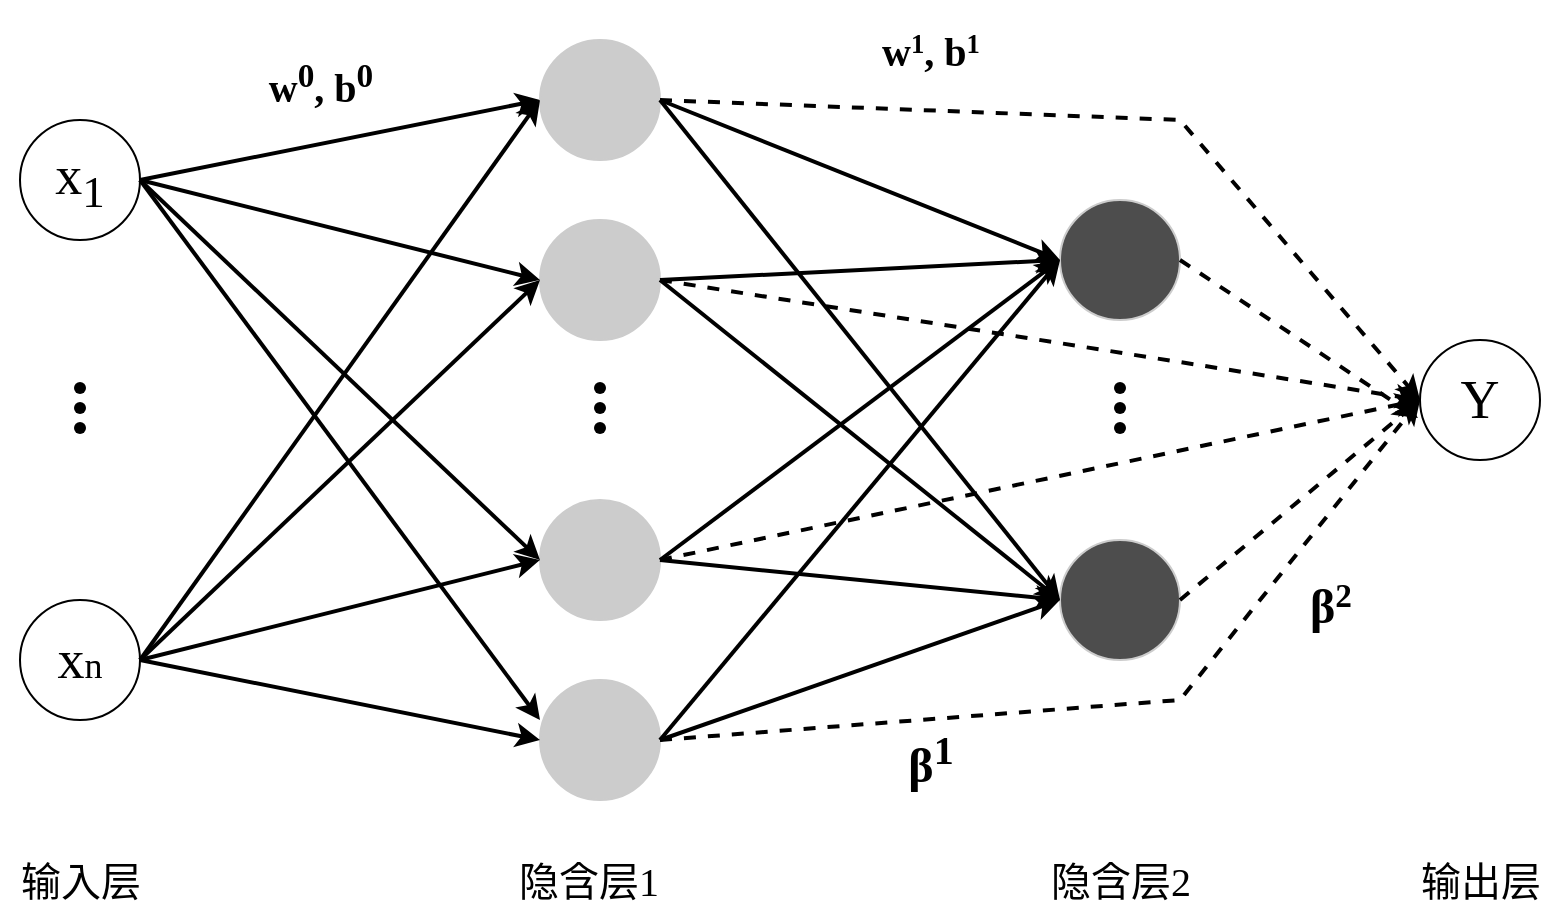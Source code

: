 <mxfile version="24.0.1" type="github">
  <diagram name="第 1 页" id="cora_Gs9n239hBChhliZ">
    <mxGraphModel dx="954" dy="530" grid="1" gridSize="10" guides="1" tooltips="1" connect="1" arrows="1" fold="1" page="1" pageScale="1" pageWidth="827" pageHeight="1169" math="0" shadow="0">
      <root>
        <mxCell id="0" />
        <mxCell id="1" parent="0" />
        <mxCell id="hfdBr-3lvac9em4mskes-1" style="rounded=0;orthogonalLoop=1;jettySize=auto;html=1;exitX=1;exitY=0.5;exitDx=0;exitDy=0;entryX=0;entryY=0.5;entryDx=0;entryDy=0;strokeWidth=2;fontFamily=Times New Roman;" edge="1" parent="1" source="hfdBr-3lvac9em4mskes-2" target="hfdBr-3lvac9em4mskes-8">
          <mxGeometry relative="1" as="geometry" />
        </mxCell>
        <mxCell id="hfdBr-3lvac9em4mskes-2" value="&lt;font style=&quot;font-size: 27px;&quot;&gt;x&lt;sub&gt;1&lt;/sub&gt;&lt;/font&gt;" style="ellipse;whiteSpace=wrap;html=1;aspect=fixed;fontFamily=Times New Roman;" vertex="1" parent="1">
          <mxGeometry x="90" y="140" width="60" height="60" as="geometry" />
        </mxCell>
        <mxCell id="hfdBr-3lvac9em4mskes-4" value="&lt;font style=&quot;font-size: 27px;&quot;&gt;x&lt;/font&gt;&lt;font size=&quot;4&quot;&gt;n&lt;/font&gt;" style="ellipse;whiteSpace=wrap;html=1;aspect=fixed;fontFamily=Times New Roman;" vertex="1" parent="1">
          <mxGeometry x="90" y="380" width="60" height="60" as="geometry" />
        </mxCell>
        <mxCell id="hfdBr-3lvac9em4mskes-5" value="" style="shape=waypoint;sketch=0;size=6;pointerEvents=1;points=[];fillColor=none;resizable=0;rotatable=0;perimeter=centerPerimeter;snapToPoint=1;fontFamily=Times New Roman;" vertex="1" parent="1">
          <mxGeometry x="110" y="264" width="20" height="20" as="geometry" />
        </mxCell>
        <mxCell id="hfdBr-3lvac9em4mskes-6" value="" style="shape=waypoint;sketch=0;size=6;pointerEvents=1;points=[];fillColor=none;resizable=0;rotatable=0;perimeter=centerPerimeter;snapToPoint=1;fontFamily=Times New Roman;" vertex="1" parent="1">
          <mxGeometry x="110" y="274" width="20" height="20" as="geometry" />
        </mxCell>
        <mxCell id="hfdBr-3lvac9em4mskes-7" value="" style="shape=waypoint;sketch=0;size=6;pointerEvents=1;points=[];fillColor=none;resizable=0;rotatable=0;perimeter=centerPerimeter;snapToPoint=1;fontFamily=Times New Roman;" vertex="1" parent="1">
          <mxGeometry x="110" y="284" width="20" height="20" as="geometry" />
        </mxCell>
        <mxCell id="hfdBr-3lvac9em4mskes-8" value="" style="ellipse;whiteSpace=wrap;html=1;aspect=fixed;fillColor=#CCCCCC;strokeColor=#CCCCCC;fontFamily=Times New Roman;" vertex="1" parent="1">
          <mxGeometry x="350" y="100" width="60" height="60" as="geometry" />
        </mxCell>
        <mxCell id="hfdBr-3lvac9em4mskes-9" value="" style="ellipse;whiteSpace=wrap;html=1;aspect=fixed;fillColor=#CCCCCC;strokeColor=#CCCCCC;fontFamily=Times New Roman;" vertex="1" parent="1">
          <mxGeometry x="350" y="330" width="60" height="60" as="geometry" />
        </mxCell>
        <mxCell id="hfdBr-3lvac9em4mskes-10" value="" style="ellipse;whiteSpace=wrap;html=1;aspect=fixed;fillColor=#CCCCCC;strokeColor=#CCCCCC;fontFamily=Times New Roman;" vertex="1" parent="1">
          <mxGeometry x="350" y="420" width="60" height="60" as="geometry" />
        </mxCell>
        <mxCell id="hfdBr-3lvac9em4mskes-11" value="" style="shape=waypoint;sketch=0;size=6;pointerEvents=1;points=[];fillColor=none;resizable=0;rotatable=0;perimeter=centerPerimeter;snapToPoint=1;fontFamily=Times New Roman;" vertex="1" parent="1">
          <mxGeometry x="370" y="264" width="20" height="20" as="geometry" />
        </mxCell>
        <mxCell id="hfdBr-3lvac9em4mskes-12" value="" style="shape=waypoint;sketch=0;size=6;pointerEvents=1;points=[];fillColor=none;resizable=0;rotatable=0;perimeter=centerPerimeter;snapToPoint=1;fontFamily=Times New Roman;" vertex="1" parent="1">
          <mxGeometry x="370" y="274" width="20" height="20" as="geometry" />
        </mxCell>
        <mxCell id="hfdBr-3lvac9em4mskes-13" value="" style="shape=waypoint;sketch=0;size=6;pointerEvents=1;points=[];fillColor=none;resizable=0;rotatable=0;perimeter=centerPerimeter;snapToPoint=1;fontFamily=Times New Roman;" vertex="1" parent="1">
          <mxGeometry x="370" y="284" width="20" height="20" as="geometry" />
        </mxCell>
        <mxCell id="hfdBr-3lvac9em4mskes-14" style="rounded=0;orthogonalLoop=1;jettySize=auto;html=1;entryX=0;entryY=0.5;entryDx=0;entryDy=0;strokeWidth=2;exitX=1;exitY=0.5;exitDx=0;exitDy=0;fontFamily=Times New Roman;" edge="1" parent="1" target="hfdBr-3lvac9em4mskes-9" source="hfdBr-3lvac9em4mskes-2">
          <mxGeometry relative="1" as="geometry">
            <mxPoint x="170" y="160" as="sourcePoint" />
            <mxPoint x="360" y="130" as="targetPoint" />
          </mxGeometry>
        </mxCell>
        <mxCell id="hfdBr-3lvac9em4mskes-15" value="" style="ellipse;whiteSpace=wrap;html=1;aspect=fixed;fillColor=#CCCCCC;strokeColor=#CCCCCC;fontFamily=Times New Roman;" vertex="1" parent="1">
          <mxGeometry x="350" y="190" width="60" height="60" as="geometry" />
        </mxCell>
        <mxCell id="hfdBr-3lvac9em4mskes-16" style="rounded=0;orthogonalLoop=1;jettySize=auto;html=1;entryX=0;entryY=0.5;entryDx=0;entryDy=0;strokeWidth=2;exitX=1;exitY=0.5;exitDx=0;exitDy=0;fontFamily=Times New Roman;" edge="1" parent="1" target="hfdBr-3lvac9em4mskes-15" source="hfdBr-3lvac9em4mskes-2">
          <mxGeometry relative="1" as="geometry">
            <mxPoint x="170" y="160" as="sourcePoint" />
            <mxPoint x="360" y="130" as="targetPoint" />
          </mxGeometry>
        </mxCell>
        <mxCell id="hfdBr-3lvac9em4mskes-20" style="rounded=0;orthogonalLoop=1;jettySize=auto;html=1;exitX=1;exitY=0.5;exitDx=0;exitDy=0;entryX=0;entryY=0.5;entryDx=0;entryDy=0;strokeWidth=2;fontFamily=Times New Roman;" edge="1" parent="1" source="hfdBr-3lvac9em4mskes-2">
          <mxGeometry relative="1" as="geometry">
            <mxPoint x="170" y="160" as="sourcePoint" />
            <mxPoint x="350" y="440" as="targetPoint" />
          </mxGeometry>
        </mxCell>
        <mxCell id="hfdBr-3lvac9em4mskes-22" style="rounded=0;orthogonalLoop=1;jettySize=auto;html=1;exitX=1;exitY=0.5;exitDx=0;exitDy=0;entryX=0;entryY=0.5;entryDx=0;entryDy=0;strokeWidth=2;fontFamily=Times New Roman;" edge="1" parent="1" source="hfdBr-3lvac9em4mskes-4" target="hfdBr-3lvac9em4mskes-10">
          <mxGeometry relative="1" as="geometry">
            <mxPoint x="190" y="180" as="sourcePoint" />
            <mxPoint x="370" y="460" as="targetPoint" />
          </mxGeometry>
        </mxCell>
        <mxCell id="hfdBr-3lvac9em4mskes-23" style="rounded=0;orthogonalLoop=1;jettySize=auto;html=1;exitX=1;exitY=0.5;exitDx=0;exitDy=0;entryX=0;entryY=0.5;entryDx=0;entryDy=0;strokeWidth=2;fontFamily=Times New Roman;" edge="1" parent="1" source="hfdBr-3lvac9em4mskes-4" target="hfdBr-3lvac9em4mskes-8">
          <mxGeometry relative="1" as="geometry">
            <mxPoint x="180" y="170" as="sourcePoint" />
            <mxPoint x="360" y="130" as="targetPoint" />
          </mxGeometry>
        </mxCell>
        <mxCell id="hfdBr-3lvac9em4mskes-24" style="rounded=0;orthogonalLoop=1;jettySize=auto;html=1;exitX=1;exitY=0.5;exitDx=0;exitDy=0;entryX=0;entryY=0.5;entryDx=0;entryDy=0;strokeWidth=2;fontFamily=Times New Roman;" edge="1" parent="1" source="hfdBr-3lvac9em4mskes-4" target="hfdBr-3lvac9em4mskes-15">
          <mxGeometry relative="1" as="geometry">
            <mxPoint x="190" y="180" as="sourcePoint" />
            <mxPoint x="370" y="140" as="targetPoint" />
          </mxGeometry>
        </mxCell>
        <mxCell id="hfdBr-3lvac9em4mskes-25" style="rounded=0;orthogonalLoop=1;jettySize=auto;html=1;exitX=1;exitY=0.5;exitDx=0;exitDy=0;entryX=0;entryY=0.5;entryDx=0;entryDy=0;strokeWidth=2;fontFamily=Times New Roman;" edge="1" parent="1" source="hfdBr-3lvac9em4mskes-4" target="hfdBr-3lvac9em4mskes-9">
          <mxGeometry relative="1" as="geometry">
            <mxPoint x="200" y="190" as="sourcePoint" />
            <mxPoint x="380" y="150" as="targetPoint" />
          </mxGeometry>
        </mxCell>
        <mxCell id="hfdBr-3lvac9em4mskes-26" value="" style="ellipse;whiteSpace=wrap;html=1;aspect=fixed;fillColor=#4D4D4D;strokeColor=#CCCCCC;fontFamily=Times New Roman;" vertex="1" parent="1">
          <mxGeometry x="610" y="180" width="60" height="60" as="geometry" />
        </mxCell>
        <mxCell id="hfdBr-3lvac9em4mskes-27" value="" style="ellipse;whiteSpace=wrap;html=1;aspect=fixed;fillColor=#4D4D4D;strokeColor=#CCCCCC;fontFamily=Times New Roman;" vertex="1" parent="1">
          <mxGeometry x="610" y="350" width="60" height="60" as="geometry" />
        </mxCell>
        <mxCell id="hfdBr-3lvac9em4mskes-28" style="rounded=0;orthogonalLoop=1;jettySize=auto;html=1;exitX=1;exitY=0.5;exitDx=0;exitDy=0;entryX=0;entryY=0.5;entryDx=0;entryDy=0;strokeWidth=2;fontFamily=Times New Roman;" edge="1" parent="1" source="hfdBr-3lvac9em4mskes-8" target="hfdBr-3lvac9em4mskes-26">
          <mxGeometry relative="1" as="geometry">
            <mxPoint x="180" y="170" as="sourcePoint" />
            <mxPoint x="360" y="130" as="targetPoint" />
          </mxGeometry>
        </mxCell>
        <mxCell id="hfdBr-3lvac9em4mskes-29" style="rounded=0;orthogonalLoop=1;jettySize=auto;html=1;exitX=1;exitY=0.5;exitDx=0;exitDy=0;entryX=0;entryY=0.5;entryDx=0;entryDy=0;strokeWidth=2;fontFamily=Times New Roman;" edge="1" parent="1" source="hfdBr-3lvac9em4mskes-8" target="hfdBr-3lvac9em4mskes-27">
          <mxGeometry relative="1" as="geometry">
            <mxPoint x="440" y="130" as="sourcePoint" />
            <mxPoint x="620" y="220" as="targetPoint" />
          </mxGeometry>
        </mxCell>
        <mxCell id="hfdBr-3lvac9em4mskes-30" style="rounded=0;orthogonalLoop=1;jettySize=auto;html=1;exitX=1;exitY=0.5;exitDx=0;exitDy=0;entryX=0;entryY=0.5;entryDx=0;entryDy=0;strokeWidth=2;fontFamily=Times New Roman;" edge="1" parent="1" source="hfdBr-3lvac9em4mskes-15" target="hfdBr-3lvac9em4mskes-26">
          <mxGeometry relative="1" as="geometry">
            <mxPoint x="450" y="140" as="sourcePoint" />
            <mxPoint x="630" y="230" as="targetPoint" />
          </mxGeometry>
        </mxCell>
        <mxCell id="hfdBr-3lvac9em4mskes-31" style="rounded=0;orthogonalLoop=1;jettySize=auto;html=1;exitX=1;exitY=0.5;exitDx=0;exitDy=0;entryX=0;entryY=0.5;entryDx=0;entryDy=0;strokeWidth=2;fontFamily=Times New Roman;" edge="1" parent="1" source="hfdBr-3lvac9em4mskes-9" target="hfdBr-3lvac9em4mskes-26">
          <mxGeometry relative="1" as="geometry">
            <mxPoint x="460" y="150" as="sourcePoint" />
            <mxPoint x="640" y="240" as="targetPoint" />
          </mxGeometry>
        </mxCell>
        <mxCell id="hfdBr-3lvac9em4mskes-32" style="rounded=0;orthogonalLoop=1;jettySize=auto;html=1;exitX=1;exitY=0.5;exitDx=0;exitDy=0;entryX=0;entryY=0.5;entryDx=0;entryDy=0;strokeWidth=2;fontFamily=Times New Roman;" edge="1" parent="1" source="hfdBr-3lvac9em4mskes-15" target="hfdBr-3lvac9em4mskes-27">
          <mxGeometry relative="1" as="geometry">
            <mxPoint x="470" y="160" as="sourcePoint" />
            <mxPoint x="650" y="250" as="targetPoint" />
          </mxGeometry>
        </mxCell>
        <mxCell id="hfdBr-3lvac9em4mskes-33" style="rounded=0;orthogonalLoop=1;jettySize=auto;html=1;exitX=1;exitY=0.5;exitDx=0;exitDy=0;entryX=0;entryY=0.5;entryDx=0;entryDy=0;strokeWidth=2;fontFamily=Times New Roman;" edge="1" parent="1" source="hfdBr-3lvac9em4mskes-9" target="hfdBr-3lvac9em4mskes-27">
          <mxGeometry relative="1" as="geometry">
            <mxPoint x="480" y="170" as="sourcePoint" />
            <mxPoint x="660" y="260" as="targetPoint" />
          </mxGeometry>
        </mxCell>
        <mxCell id="hfdBr-3lvac9em4mskes-34" style="rounded=0;orthogonalLoop=1;jettySize=auto;html=1;exitX=1;exitY=0.5;exitDx=0;exitDy=0;entryX=0;entryY=0.5;entryDx=0;entryDy=0;strokeWidth=2;fontFamily=Times New Roman;" edge="1" parent="1" source="hfdBr-3lvac9em4mskes-10" target="hfdBr-3lvac9em4mskes-27">
          <mxGeometry relative="1" as="geometry">
            <mxPoint x="180" y="410" as="sourcePoint" />
            <mxPoint x="360" y="450" as="targetPoint" />
          </mxGeometry>
        </mxCell>
        <mxCell id="hfdBr-3lvac9em4mskes-35" style="rounded=0;orthogonalLoop=1;jettySize=auto;html=1;exitX=1;exitY=0.5;exitDx=0;exitDy=0;entryX=0;entryY=0.5;entryDx=0;entryDy=0;strokeWidth=2;fontFamily=Times New Roman;" edge="1" parent="1" source="hfdBr-3lvac9em4mskes-10" target="hfdBr-3lvac9em4mskes-26">
          <mxGeometry relative="1" as="geometry">
            <mxPoint x="440" y="450" as="sourcePoint" />
            <mxPoint x="620" y="360" as="targetPoint" />
          </mxGeometry>
        </mxCell>
        <mxCell id="hfdBr-3lvac9em4mskes-39" value="&lt;font style=&quot;font-size: 20px;&quot;&gt;w&lt;sup&gt;0&lt;/sup&gt;, b&lt;sup&gt;0&lt;/sup&gt;&lt;/font&gt;" style="text;html=1;align=center;verticalAlign=bottom;resizable=0;points=[];autosize=1;strokeColor=none;fillColor=none;fontStyle=1;horizontal=1;fontFamily=Times New Roman;fontSize=20;" vertex="1" parent="1">
          <mxGeometry x="205" y="98" width="70" height="40" as="geometry" />
        </mxCell>
        <mxCell id="hfdBr-3lvac9em4mskes-40" value="β&lt;sup&gt;1&lt;/sup&gt;&lt;span style=&quot;font-size: 24px; font-weight: 400; text-align: start;&quot;&gt;&lt;/span&gt;" style="text;html=1;align=center;verticalAlign=bottom;resizable=0;points=[];autosize=1;strokeColor=none;fillColor=none;fontStyle=1;horizontal=1;fontFamily=Times New Roman;fontSize=24;" vertex="1" parent="1">
          <mxGeometry x="520" y="430" width="50" height="50" as="geometry" />
        </mxCell>
        <mxCell id="hfdBr-3lvac9em4mskes-41" value="&lt;font style=&quot;font-size: 27px;&quot;&gt;Y&lt;/font&gt;" style="ellipse;whiteSpace=wrap;html=1;aspect=fixed;fontFamily=Times New Roman;" vertex="1" parent="1">
          <mxGeometry x="790" y="250" width="60" height="60" as="geometry" />
        </mxCell>
        <mxCell id="hfdBr-3lvac9em4mskes-42" style="rounded=0;orthogonalLoop=1;jettySize=auto;html=1;exitX=1;exitY=0.5;exitDx=0;exitDy=0;entryX=0;entryY=0.5;entryDx=0;entryDy=0;strokeWidth=2;dashed=1;fontFamily=Times New Roman;" edge="1" parent="1" source="hfdBr-3lvac9em4mskes-8" target="hfdBr-3lvac9em4mskes-41">
          <mxGeometry relative="1" as="geometry">
            <mxPoint x="440" y="130" as="sourcePoint" />
            <mxPoint x="620" y="220" as="targetPoint" />
            <Array as="points">
              <mxPoint x="670" y="140" />
            </Array>
          </mxGeometry>
        </mxCell>
        <mxCell id="hfdBr-3lvac9em4mskes-43" style="rounded=0;orthogonalLoop=1;jettySize=auto;html=1;exitX=1;exitY=0.5;exitDx=0;exitDy=0;entryX=0;entryY=0.5;entryDx=0;entryDy=0;strokeWidth=2;dashed=1;fontFamily=Times New Roman;" edge="1" parent="1" source="hfdBr-3lvac9em4mskes-15" target="hfdBr-3lvac9em4mskes-41">
          <mxGeometry relative="1" as="geometry">
            <mxPoint x="440" y="130" as="sourcePoint" />
            <mxPoint x="800" y="280" as="targetPoint" />
            <Array as="points" />
          </mxGeometry>
        </mxCell>
        <mxCell id="hfdBr-3lvac9em4mskes-45" style="rounded=0;orthogonalLoop=1;jettySize=auto;html=1;exitX=1;exitY=0.5;exitDx=0;exitDy=0;entryX=0;entryY=0.5;entryDx=0;entryDy=0;strokeWidth=2;dashed=1;fontFamily=Times New Roman;" edge="1" parent="1" source="hfdBr-3lvac9em4mskes-9" target="hfdBr-3lvac9em4mskes-41">
          <mxGeometry relative="1" as="geometry">
            <mxPoint x="420" y="230" as="sourcePoint" />
            <mxPoint x="800" y="290" as="targetPoint" />
            <Array as="points" />
          </mxGeometry>
        </mxCell>
        <mxCell id="hfdBr-3lvac9em4mskes-46" style="rounded=0;orthogonalLoop=1;jettySize=auto;html=1;exitX=1;exitY=0.5;exitDx=0;exitDy=0;entryX=0;entryY=0.5;entryDx=0;entryDy=0;strokeWidth=2;dashed=1;fontFamily=Times New Roman;" edge="1" parent="1" source="hfdBr-3lvac9em4mskes-10" target="hfdBr-3lvac9em4mskes-41">
          <mxGeometry relative="1" as="geometry">
            <mxPoint x="470" y="330" as="sourcePoint" />
            <mxPoint x="850" y="480" as="targetPoint" />
            <Array as="points">
              <mxPoint x="670" y="430" />
            </Array>
          </mxGeometry>
        </mxCell>
        <mxCell id="hfdBr-3lvac9em4mskes-48" style="rounded=0;orthogonalLoop=1;jettySize=auto;html=1;exitX=1;exitY=0.5;exitDx=0;exitDy=0;entryX=-0.017;entryY=0.65;entryDx=0;entryDy=0;strokeWidth=2;dashed=1;entryPerimeter=0;fontFamily=Times New Roman;" edge="1" parent="1" source="hfdBr-3lvac9em4mskes-26" target="hfdBr-3lvac9em4mskes-41">
          <mxGeometry relative="1" as="geometry">
            <mxPoint x="420" y="230" as="sourcePoint" />
            <mxPoint x="800" y="290" as="targetPoint" />
            <Array as="points" />
          </mxGeometry>
        </mxCell>
        <mxCell id="hfdBr-3lvac9em4mskes-49" style="rounded=0;orthogonalLoop=1;jettySize=auto;html=1;exitX=1;exitY=0.5;exitDx=0;exitDy=0;entryX=0;entryY=0.5;entryDx=0;entryDy=0;strokeWidth=2;dashed=1;fontFamily=Times New Roman;" edge="1" parent="1" source="hfdBr-3lvac9em4mskes-27" target="hfdBr-3lvac9em4mskes-41">
          <mxGeometry relative="1" as="geometry">
            <mxPoint x="430" y="240" as="sourcePoint" />
            <mxPoint x="810" y="300" as="targetPoint" />
            <Array as="points" />
          </mxGeometry>
        </mxCell>
        <mxCell id="hfdBr-3lvac9em4mskes-50" value="β&lt;span style=&quot;font-size: 20px;&quot;&gt;&lt;sup&gt;2&lt;/sup&gt;&lt;/span&gt;&lt;span style=&quot;font-size: 24px; font-weight: 400; text-align: start;&quot;&gt;&lt;/span&gt;" style="text;html=1;align=center;verticalAlign=bottom;resizable=0;points=[];autosize=1;strokeColor=none;fillColor=none;fontStyle=1;horizontal=1;fontFamily=Times New Roman;fontSize=24;" vertex="1" parent="1">
          <mxGeometry x="725" y="360" width="40" height="40" as="geometry" />
        </mxCell>
        <mxCell id="hfdBr-3lvac9em4mskes-51" value="" style="shape=waypoint;sketch=0;size=6;pointerEvents=1;points=[];fillColor=none;resizable=0;rotatable=0;perimeter=centerPerimeter;snapToPoint=1;fontFamily=Times New Roman;" vertex="1" parent="1">
          <mxGeometry x="630" y="264" width="20" height="20" as="geometry" />
        </mxCell>
        <mxCell id="hfdBr-3lvac9em4mskes-52" value="" style="shape=waypoint;sketch=0;size=6;pointerEvents=1;points=[];fillColor=none;resizable=0;rotatable=0;perimeter=centerPerimeter;snapToPoint=1;fontFamily=Times New Roman;" vertex="1" parent="1">
          <mxGeometry x="630" y="274" width="20" height="20" as="geometry" />
        </mxCell>
        <mxCell id="hfdBr-3lvac9em4mskes-53" value="" style="shape=waypoint;sketch=0;size=6;pointerEvents=1;points=[];fillColor=none;resizable=0;rotatable=0;perimeter=centerPerimeter;snapToPoint=1;fontFamily=Times New Roman;" vertex="1" parent="1">
          <mxGeometry x="630" y="284" width="20" height="20" as="geometry" />
        </mxCell>
        <mxCell id="hfdBr-3lvac9em4mskes-54" value="&lt;font style=&quot;font-size: 20px;&quot;&gt;w&lt;/font&gt;&lt;font&gt;&lt;font size=&quot;3&quot;&gt;&lt;sup&gt;1&lt;/sup&gt;&lt;/font&gt;, b&lt;/font&gt;&lt;font size=&quot;3&quot;&gt;&lt;sup&gt;1&lt;/sup&gt;&lt;/font&gt;" style="text;html=1;align=center;verticalAlign=bottom;resizable=0;points=[];autosize=1;strokeColor=none;fillColor=none;fontStyle=1;horizontal=1;fontFamily=Times New Roman;fontSize=20;" vertex="1" parent="1">
          <mxGeometry x="510" y="80" width="70" height="40" as="geometry" />
        </mxCell>
        <mxCell id="hfdBr-3lvac9em4mskes-55" value="&lt;font style=&quot;font-size: 20px;&quot; face=&quot;Times New Roman&quot;&gt;输入层&lt;/font&gt;" style="text;html=1;align=center;verticalAlign=middle;resizable=0;points=[];autosize=1;strokeColor=none;fillColor=none;fontSize=20;" vertex="1" parent="1">
          <mxGeometry x="80" y="500" width="80" height="40" as="geometry" />
        </mxCell>
        <mxCell id="hfdBr-3lvac9em4mskes-56" value="&lt;font style=&quot;font-size: 20px;&quot; face=&quot;Times New Roman&quot;&gt;隐含层1&lt;/font&gt;" style="text;html=1;align=center;verticalAlign=middle;resizable=0;points=[];autosize=1;strokeColor=none;fillColor=none;fontSize=20;" vertex="1" parent="1">
          <mxGeometry x="329" y="500" width="90" height="40" as="geometry" />
        </mxCell>
        <mxCell id="hfdBr-3lvac9em4mskes-57" value="&lt;font style=&quot;font-size: 20px;&quot; face=&quot;Times New Roman&quot;&gt;隐含层2&lt;/font&gt;" style="text;html=1;align=center;verticalAlign=middle;resizable=0;points=[];autosize=1;strokeColor=none;fillColor=none;fontSize=20;" vertex="1" parent="1">
          <mxGeometry x="595" y="500" width="90" height="40" as="geometry" />
        </mxCell>
        <mxCell id="hfdBr-3lvac9em4mskes-58" value="&lt;font face=&quot;Times New Roman&quot;&gt;输出层&lt;/font&gt;" style="text;html=1;align=center;verticalAlign=middle;resizable=0;points=[];autosize=1;strokeColor=none;fillColor=none;fontSize=20;" vertex="1" parent="1">
          <mxGeometry x="780" y="500" width="80" height="40" as="geometry" />
        </mxCell>
      </root>
    </mxGraphModel>
  </diagram>
</mxfile>
